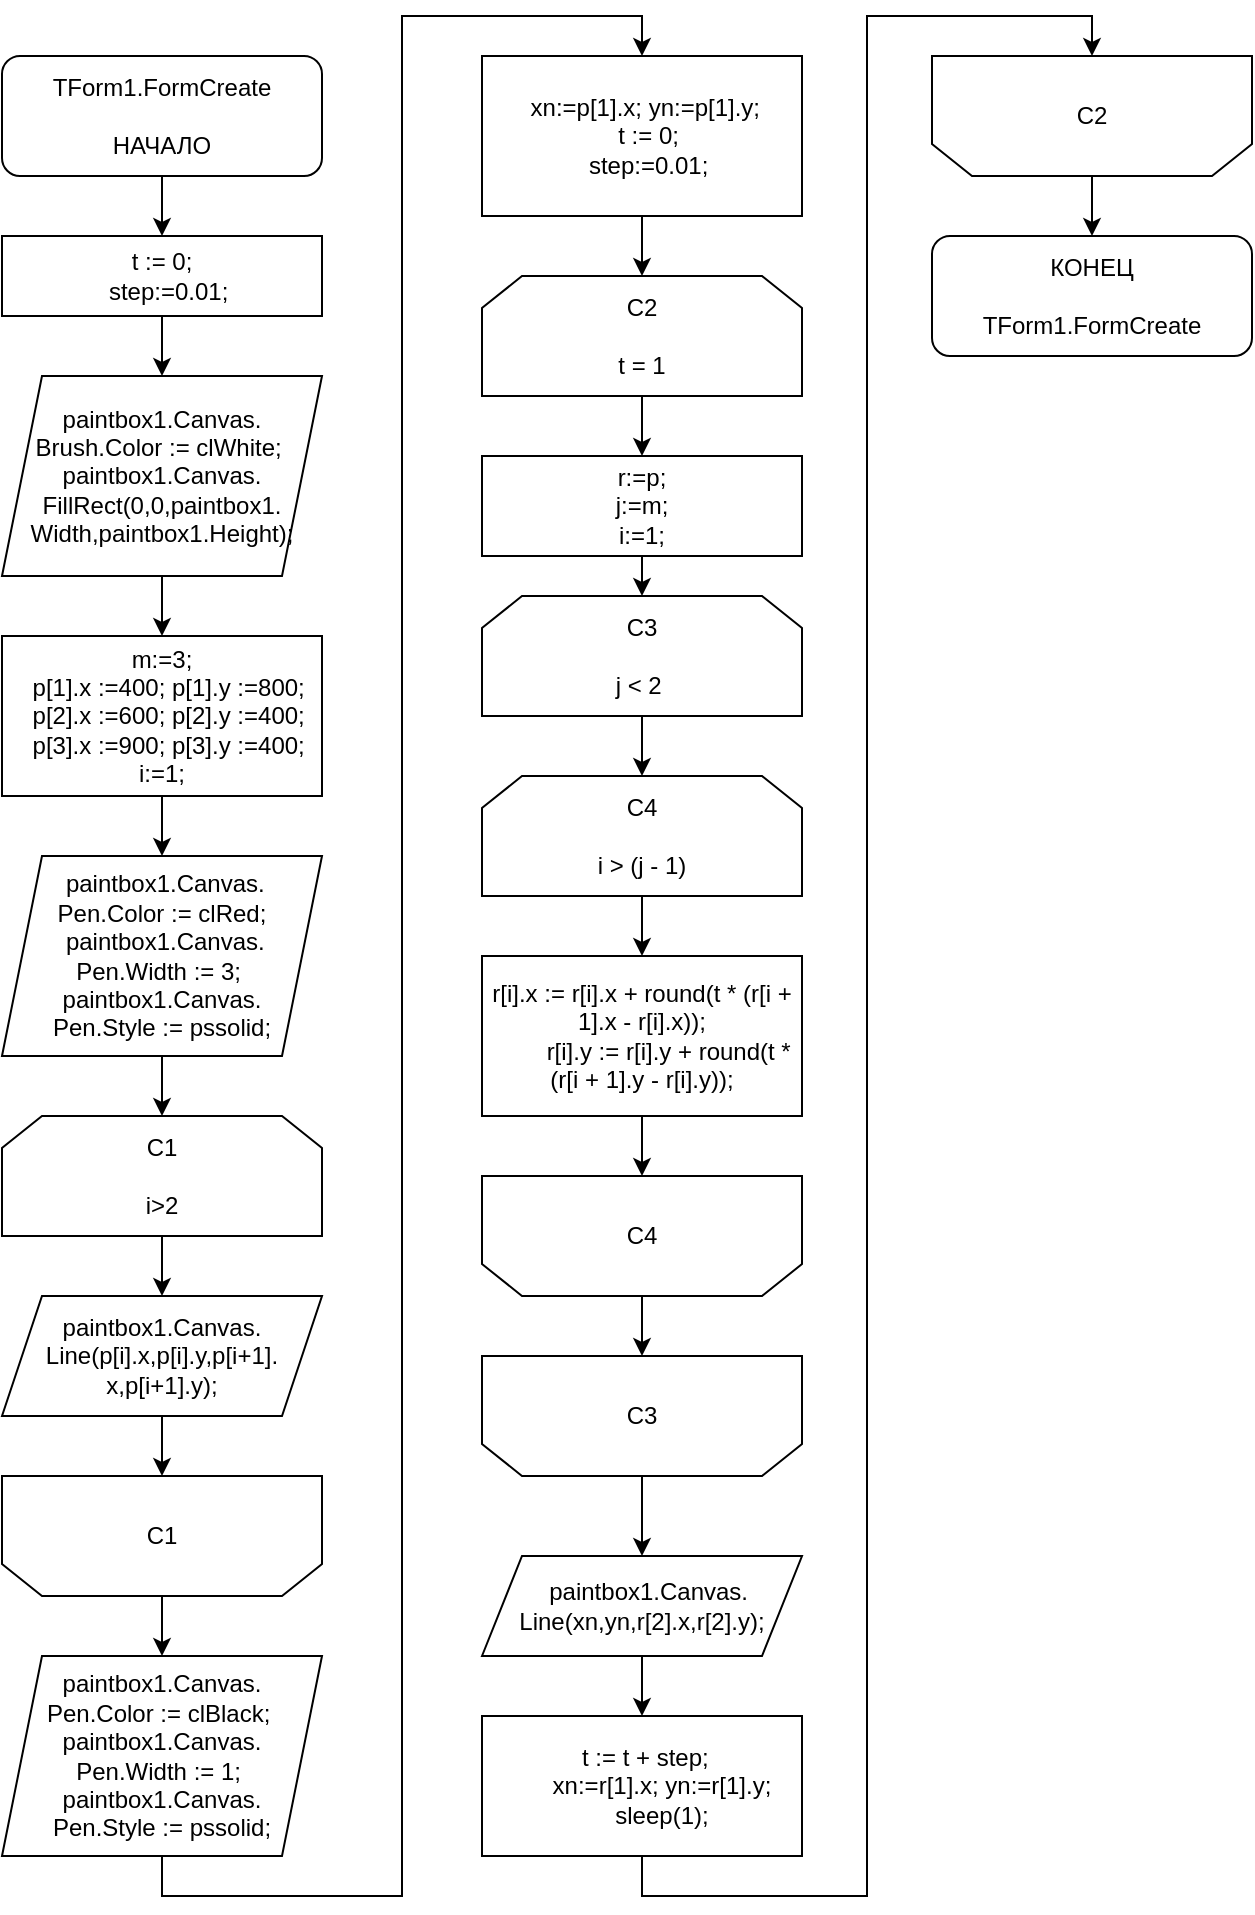 <mxfile version="15.3.7" type="device"><diagram id="P6sfOYv0KryU9EfRjwG9" name="Page-1"><mxGraphModel dx="1673" dy="896" grid="1" gridSize="10" guides="1" tooltips="1" connect="1" arrows="1" fold="1" page="1" pageScale="1" pageWidth="1169" pageHeight="1654" math="0" shadow="0"><root><mxCell id="0"/><mxCell id="1" parent="0"/><mxCell id="ACi8hg1-xIujF1DvHSHJ-3" style="edgeStyle=orthogonalEdgeStyle;rounded=0;orthogonalLoop=1;jettySize=auto;html=1;exitX=0.5;exitY=1;exitDx=0;exitDy=0;entryX=0.5;entryY=0;entryDx=0;entryDy=0;" edge="1" parent="1" source="ACi8hg1-xIujF1DvHSHJ-1" target="ACi8hg1-xIujF1DvHSHJ-2"><mxGeometry relative="1" as="geometry"/></mxCell><mxCell id="ACi8hg1-xIujF1DvHSHJ-1" value="TForm1.FormCreate&lt;br&gt;&lt;br&gt;НАЧАЛО" style="rounded=1;whiteSpace=wrap;html=1;" vertex="1" parent="1"><mxGeometry x="40" y="40" width="160" height="60" as="geometry"/></mxCell><mxCell id="ACi8hg1-xIujF1DvHSHJ-5" style="edgeStyle=orthogonalEdgeStyle;rounded=0;orthogonalLoop=1;jettySize=auto;html=1;exitX=0.5;exitY=1;exitDx=0;exitDy=0;entryX=0.5;entryY=0;entryDx=0;entryDy=0;" edge="1" parent="1" source="ACi8hg1-xIujF1DvHSHJ-2" target="ACi8hg1-xIujF1DvHSHJ-4"><mxGeometry relative="1" as="geometry"/></mxCell><mxCell id="ACi8hg1-xIujF1DvHSHJ-2" value="&lt;div&gt;t := 0;&lt;/div&gt;&lt;div&gt;&amp;nbsp; step:=0.01;&lt;/div&gt;" style="rounded=0;whiteSpace=wrap;html=1;" vertex="1" parent="1"><mxGeometry x="40" y="130" width="160" height="40" as="geometry"/></mxCell><mxCell id="ACi8hg1-xIujF1DvHSHJ-7" style="edgeStyle=orthogonalEdgeStyle;rounded=0;orthogonalLoop=1;jettySize=auto;html=1;exitX=0.5;exitY=1;exitDx=0;exitDy=0;entryX=0.5;entryY=0;entryDx=0;entryDy=0;" edge="1" parent="1" source="ACi8hg1-xIujF1DvHSHJ-4" target="ACi8hg1-xIujF1DvHSHJ-6"><mxGeometry relative="1" as="geometry"/></mxCell><mxCell id="ACi8hg1-xIujF1DvHSHJ-4" value="&lt;div&gt;paintbox1.Canvas.&lt;/div&gt;&lt;div&gt;Brush.&lt;span&gt;Color := clWhite;&lt;/span&gt;&lt;span&gt;&amp;nbsp; paintbox1.Canvas.&lt;/span&gt;&lt;/div&gt;&lt;div&gt;&lt;span&gt;FillRect&lt;/span&gt;&lt;span&gt;(0,0,paintbox1.&lt;/span&gt;&lt;/div&gt;&lt;div&gt;&lt;span&gt;Width,paintbox1.Height);&lt;/span&gt;&lt;/div&gt;" style="shape=parallelogram;perimeter=parallelogramPerimeter;whiteSpace=wrap;html=1;fixedSize=1;" vertex="1" parent="1"><mxGeometry x="40" y="200" width="160" height="100" as="geometry"/></mxCell><mxCell id="ACi8hg1-xIujF1DvHSHJ-9" style="edgeStyle=orthogonalEdgeStyle;rounded=0;orthogonalLoop=1;jettySize=auto;html=1;exitX=0.5;exitY=1;exitDx=0;exitDy=0;entryX=0.5;entryY=0;entryDx=0;entryDy=0;" edge="1" parent="1" source="ACi8hg1-xIujF1DvHSHJ-6" target="ACi8hg1-xIujF1DvHSHJ-8"><mxGeometry relative="1" as="geometry"/></mxCell><mxCell id="ACi8hg1-xIujF1DvHSHJ-6" value="&lt;div&gt;m:=3;&lt;/div&gt;&lt;div&gt;&amp;nbsp; p[1].x :=400; p[1].y :=800;&lt;/div&gt;&lt;div&gt;&amp;nbsp; p[2].x :=600; p[2].y :=400;&lt;/div&gt;&lt;div&gt;&amp;nbsp; p[3].x :=900; p[3].y :=400;&lt;/div&gt;&lt;div&gt;i:=1;&lt;/div&gt;" style="rounded=0;whiteSpace=wrap;html=1;" vertex="1" parent="1"><mxGeometry x="40" y="330" width="160" height="80" as="geometry"/></mxCell><mxCell id="ACi8hg1-xIujF1DvHSHJ-11" style="edgeStyle=orthogonalEdgeStyle;rounded=0;orthogonalLoop=1;jettySize=auto;html=1;exitX=0.5;exitY=1;exitDx=0;exitDy=0;entryX=0.5;entryY=0;entryDx=0;entryDy=0;" edge="1" parent="1" source="ACi8hg1-xIujF1DvHSHJ-8" target="ACi8hg1-xIujF1DvHSHJ-10"><mxGeometry relative="1" as="geometry"/></mxCell><mxCell id="ACi8hg1-xIujF1DvHSHJ-8" value="&lt;div&gt;&amp;nbsp;paintbox1.Canvas.&lt;/div&gt;&lt;div&gt;Pen.Color := clRed;&lt;/div&gt;&lt;div&gt;&amp;nbsp;paintbox1.Canvas.&lt;/div&gt;&lt;div&gt;Pen.Width := 3;&lt;span&gt;&amp;nbsp; paintbox1.Canvas.&lt;/span&gt;&lt;/div&gt;&lt;div&gt;&lt;span&gt;Pen.Style := pssolid;&lt;/span&gt;&lt;/div&gt;" style="shape=parallelogram;perimeter=parallelogramPerimeter;whiteSpace=wrap;html=1;fixedSize=1;" vertex="1" parent="1"><mxGeometry x="40" y="440" width="160" height="100" as="geometry"/></mxCell><mxCell id="ACi8hg1-xIujF1DvHSHJ-13" style="edgeStyle=orthogonalEdgeStyle;rounded=0;orthogonalLoop=1;jettySize=auto;html=1;exitX=0.5;exitY=1;exitDx=0;exitDy=0;entryX=0.5;entryY=0;entryDx=0;entryDy=0;" edge="1" parent="1" source="ACi8hg1-xIujF1DvHSHJ-10" target="ACi8hg1-xIujF1DvHSHJ-12"><mxGeometry relative="1" as="geometry"/></mxCell><mxCell id="ACi8hg1-xIujF1DvHSHJ-10" value="С1&lt;br&gt;&lt;br&gt;i&amp;gt;2" style="shape=loopLimit;whiteSpace=wrap;html=1;" vertex="1" parent="1"><mxGeometry x="40" y="570" width="160" height="60" as="geometry"/></mxCell><mxCell id="ACi8hg1-xIujF1DvHSHJ-15" style="edgeStyle=orthogonalEdgeStyle;rounded=0;orthogonalLoop=1;jettySize=auto;html=1;exitX=0.5;exitY=1;exitDx=0;exitDy=0;entryX=0.5;entryY=1;entryDx=0;entryDy=0;" edge="1" parent="1" source="ACi8hg1-xIujF1DvHSHJ-12" target="ACi8hg1-xIujF1DvHSHJ-14"><mxGeometry relative="1" as="geometry"/></mxCell><mxCell id="ACi8hg1-xIujF1DvHSHJ-12" value="paintbox1.Canvas.&lt;br&gt;Line(p[i].x,p[i].y,p[i+1].&lt;br&gt;x,p[i+1].y);" style="shape=parallelogram;perimeter=parallelogramPerimeter;whiteSpace=wrap;html=1;fixedSize=1;" vertex="1" parent="1"><mxGeometry x="40" y="660" width="160" height="60" as="geometry"/></mxCell><mxCell id="ACi8hg1-xIujF1DvHSHJ-17" style="edgeStyle=orthogonalEdgeStyle;rounded=0;orthogonalLoop=1;jettySize=auto;html=1;exitX=0.5;exitY=0;exitDx=0;exitDy=0;entryX=0.5;entryY=0;entryDx=0;entryDy=0;" edge="1" parent="1" source="ACi8hg1-xIujF1DvHSHJ-14" target="ACi8hg1-xIujF1DvHSHJ-16"><mxGeometry relative="1" as="geometry"/></mxCell><mxCell id="ACi8hg1-xIujF1DvHSHJ-14" value="С1" style="shape=loopLimit;whiteSpace=wrap;html=1;direction=west;" vertex="1" parent="1"><mxGeometry x="40" y="750" width="160" height="60" as="geometry"/></mxCell><mxCell id="ACi8hg1-xIujF1DvHSHJ-19" style="edgeStyle=orthogonalEdgeStyle;rounded=0;orthogonalLoop=1;jettySize=auto;html=1;exitX=0.5;exitY=1;exitDx=0;exitDy=0;entryX=0.5;entryY=0;entryDx=0;entryDy=0;" edge="1" parent="1" source="ACi8hg1-xIujF1DvHSHJ-16" target="ACi8hg1-xIujF1DvHSHJ-18"><mxGeometry relative="1" as="geometry"/></mxCell><mxCell id="ACi8hg1-xIujF1DvHSHJ-16" value="&lt;div&gt;paintbox1.Canvas.&lt;/div&gt;&lt;div&gt;Pen.Color := clBlack;&lt;span&gt;&amp;nbsp; paintbox1.Canvas.&lt;/span&gt;&lt;/div&gt;&lt;div&gt;&lt;span&gt;Pen.Width := 1;&lt;/span&gt;&lt;span&gt;&amp;nbsp; paintbox1.Canvas.&lt;/span&gt;&lt;/div&gt;&lt;div&gt;&lt;span&gt;Pen.Style := pssolid;&lt;/span&gt;&lt;/div&gt;" style="shape=parallelogram;perimeter=parallelogramPerimeter;whiteSpace=wrap;html=1;fixedSize=1;" vertex="1" parent="1"><mxGeometry x="40" y="840" width="160" height="100" as="geometry"/></mxCell><mxCell id="ACi8hg1-xIujF1DvHSHJ-21" style="edgeStyle=orthogonalEdgeStyle;rounded=0;orthogonalLoop=1;jettySize=auto;html=1;exitX=0.5;exitY=1;exitDx=0;exitDy=0;entryX=0.5;entryY=0;entryDx=0;entryDy=0;" edge="1" parent="1" source="ACi8hg1-xIujF1DvHSHJ-18" target="ACi8hg1-xIujF1DvHSHJ-20"><mxGeometry relative="1" as="geometry"/></mxCell><mxCell id="ACi8hg1-xIujF1DvHSHJ-18" value="&lt;div&gt;&amp;nbsp;xn:=p[1].x; yn:=p[1].y;&lt;/div&gt;&lt;div&gt;&amp;nbsp; t := 0;&lt;/div&gt;&lt;div&gt;&amp;nbsp; step:=0.01;&lt;/div&gt;" style="rounded=0;whiteSpace=wrap;html=1;" vertex="1" parent="1"><mxGeometry x="280" y="40" width="160" height="80" as="geometry"/></mxCell><mxCell id="ACi8hg1-xIujF1DvHSHJ-23" style="edgeStyle=orthogonalEdgeStyle;rounded=0;orthogonalLoop=1;jettySize=auto;html=1;exitX=0.5;exitY=1;exitDx=0;exitDy=0;entryX=0.5;entryY=0;entryDx=0;entryDy=0;" edge="1" parent="1" source="ACi8hg1-xIujF1DvHSHJ-20" target="ACi8hg1-xIujF1DvHSHJ-22"><mxGeometry relative="1" as="geometry"/></mxCell><mxCell id="ACi8hg1-xIujF1DvHSHJ-20" value="С2&lt;br&gt;&lt;br&gt;t = 1" style="shape=loopLimit;whiteSpace=wrap;html=1;" vertex="1" parent="1"><mxGeometry x="280" y="150" width="160" height="60" as="geometry"/></mxCell><mxCell id="ACi8hg1-xIujF1DvHSHJ-25" style="edgeStyle=orthogonalEdgeStyle;rounded=0;orthogonalLoop=1;jettySize=auto;html=1;exitX=0.5;exitY=1;exitDx=0;exitDy=0;entryX=0.5;entryY=0;entryDx=0;entryDy=0;" edge="1" parent="1" source="ACi8hg1-xIujF1DvHSHJ-22" target="ACi8hg1-xIujF1DvHSHJ-24"><mxGeometry relative="1" as="geometry"/></mxCell><mxCell id="ACi8hg1-xIujF1DvHSHJ-22" value="r:=p;&lt;br&gt;j:=m;&lt;br&gt;i:=1;" style="rounded=0;whiteSpace=wrap;html=1;" vertex="1" parent="1"><mxGeometry x="280" y="240" width="160" height="50" as="geometry"/></mxCell><mxCell id="ACi8hg1-xIujF1DvHSHJ-27" style="edgeStyle=orthogonalEdgeStyle;rounded=0;orthogonalLoop=1;jettySize=auto;html=1;exitX=0.5;exitY=1;exitDx=0;exitDy=0;entryX=0.5;entryY=0;entryDx=0;entryDy=0;" edge="1" parent="1" source="ACi8hg1-xIujF1DvHSHJ-24" target="ACi8hg1-xIujF1DvHSHJ-26"><mxGeometry relative="1" as="geometry"/></mxCell><mxCell id="ACi8hg1-xIujF1DvHSHJ-24" value="С3&lt;br&gt;&lt;br&gt;j &amp;lt; 2&amp;nbsp;" style="shape=loopLimit;whiteSpace=wrap;html=1;" vertex="1" parent="1"><mxGeometry x="280" y="310" width="160" height="60" as="geometry"/></mxCell><mxCell id="ACi8hg1-xIujF1DvHSHJ-29" style="edgeStyle=orthogonalEdgeStyle;rounded=0;orthogonalLoop=1;jettySize=auto;html=1;exitX=0.5;exitY=1;exitDx=0;exitDy=0;entryX=0.5;entryY=0;entryDx=0;entryDy=0;" edge="1" parent="1" source="ACi8hg1-xIujF1DvHSHJ-26" target="ACi8hg1-xIujF1DvHSHJ-28"><mxGeometry relative="1" as="geometry"/></mxCell><mxCell id="ACi8hg1-xIujF1DvHSHJ-26" value="С4&lt;br&gt;&lt;br&gt;i &amp;gt; (j - 1)" style="shape=loopLimit;whiteSpace=wrap;html=1;" vertex="1" parent="1"><mxGeometry x="280" y="400" width="160" height="60" as="geometry"/></mxCell><mxCell id="ACi8hg1-xIujF1DvHSHJ-31" style="edgeStyle=orthogonalEdgeStyle;rounded=0;orthogonalLoop=1;jettySize=auto;html=1;exitX=0.5;exitY=1;exitDx=0;exitDy=0;entryX=0.5;entryY=1;entryDx=0;entryDy=0;" edge="1" parent="1" source="ACi8hg1-xIujF1DvHSHJ-28" target="ACi8hg1-xIujF1DvHSHJ-30"><mxGeometry relative="1" as="geometry"><mxPoint x="359.941" y="590" as="targetPoint"/></mxGeometry></mxCell><mxCell id="ACi8hg1-xIujF1DvHSHJ-28" value="&lt;div&gt;r[i].x := r[i].x + round(t * (r[i + 1].x - r[i].x));&lt;/div&gt;&lt;div&gt;&amp;nbsp; &amp;nbsp; &amp;nbsp; &amp;nbsp; r[i].y := r[i].y + round(t * (r[i + 1].y - r[i].y));&lt;/div&gt;" style="rounded=0;whiteSpace=wrap;html=1;" vertex="1" parent="1"><mxGeometry x="280" y="490" width="160" height="80" as="geometry"/></mxCell><mxCell id="ACi8hg1-xIujF1DvHSHJ-34" style="edgeStyle=orthogonalEdgeStyle;rounded=0;orthogonalLoop=1;jettySize=auto;html=1;exitX=0.5;exitY=0;exitDx=0;exitDy=0;entryX=0.5;entryY=1;entryDx=0;entryDy=0;" edge="1" parent="1" source="ACi8hg1-xIujF1DvHSHJ-30" target="ACi8hg1-xIujF1DvHSHJ-33"><mxGeometry relative="1" as="geometry"/></mxCell><mxCell id="ACi8hg1-xIujF1DvHSHJ-30" value="С4" style="shape=loopLimit;whiteSpace=wrap;html=1;direction=west;" vertex="1" parent="1"><mxGeometry x="280" y="600" width="160" height="60" as="geometry"/></mxCell><mxCell id="ACi8hg1-xIujF1DvHSHJ-37" style="edgeStyle=orthogonalEdgeStyle;rounded=0;orthogonalLoop=1;jettySize=auto;html=1;exitX=0.5;exitY=1;exitDx=0;exitDy=0;entryX=0.5;entryY=0;entryDx=0;entryDy=0;" edge="1" parent="1" source="ACi8hg1-xIujF1DvHSHJ-32" target="ACi8hg1-xIujF1DvHSHJ-36"><mxGeometry relative="1" as="geometry"/></mxCell><mxCell id="ACi8hg1-xIujF1DvHSHJ-32" value="&amp;nbsp; paintbox1.Canvas.&lt;br&gt;Line(xn,yn,r[2].x,r[2].y);" style="shape=parallelogram;perimeter=parallelogramPerimeter;whiteSpace=wrap;html=1;fixedSize=1;" vertex="1" parent="1"><mxGeometry x="280" y="790" width="160" height="50" as="geometry"/></mxCell><mxCell id="ACi8hg1-xIujF1DvHSHJ-35" style="edgeStyle=orthogonalEdgeStyle;rounded=0;orthogonalLoop=1;jettySize=auto;html=1;exitX=0.5;exitY=0;exitDx=0;exitDy=0;entryX=0.5;entryY=0;entryDx=0;entryDy=0;" edge="1" parent="1" source="ACi8hg1-xIujF1DvHSHJ-33" target="ACi8hg1-xIujF1DvHSHJ-32"><mxGeometry relative="1" as="geometry"/></mxCell><mxCell id="ACi8hg1-xIujF1DvHSHJ-33" value="С3" style="shape=loopLimit;whiteSpace=wrap;html=1;direction=west;" vertex="1" parent="1"><mxGeometry x="280" y="690" width="160" height="60" as="geometry"/></mxCell><mxCell id="ACi8hg1-xIujF1DvHSHJ-39" style="edgeStyle=orthogonalEdgeStyle;rounded=0;orthogonalLoop=1;jettySize=auto;html=1;exitX=0.5;exitY=1;exitDx=0;exitDy=0;entryX=0.5;entryY=1;entryDx=0;entryDy=0;" edge="1" parent="1" source="ACi8hg1-xIujF1DvHSHJ-36" target="ACi8hg1-xIujF1DvHSHJ-38"><mxGeometry relative="1" as="geometry"/></mxCell><mxCell id="ACi8hg1-xIujF1DvHSHJ-36" value="&lt;div&gt;&amp;nbsp;t := t + step;&lt;/div&gt;&lt;div&gt;&amp;nbsp; &amp;nbsp; &amp;nbsp; xn:=r[1].x; yn:=r[1].y;&lt;/div&gt;&lt;div&gt;&amp;nbsp; &amp;nbsp; &amp;nbsp; sleep(1);&lt;/div&gt;" style="rounded=0;whiteSpace=wrap;html=1;" vertex="1" parent="1"><mxGeometry x="280" y="870" width="160" height="70" as="geometry"/></mxCell><mxCell id="ACi8hg1-xIujF1DvHSHJ-41" style="edgeStyle=orthogonalEdgeStyle;rounded=0;orthogonalLoop=1;jettySize=auto;html=1;exitX=0.5;exitY=0;exitDx=0;exitDy=0;entryX=0.5;entryY=1;entryDx=0;entryDy=0;" edge="1" parent="1" source="ACi8hg1-xIujF1DvHSHJ-38" target="ACi8hg1-xIujF1DvHSHJ-40"><mxGeometry relative="1" as="geometry"/></mxCell><mxCell id="ACi8hg1-xIujF1DvHSHJ-38" value="С2" style="shape=loopLimit;whiteSpace=wrap;html=1;direction=west;" vertex="1" parent="1"><mxGeometry x="505" y="40" width="160" height="60" as="geometry"/></mxCell><mxCell id="ACi8hg1-xIujF1DvHSHJ-40" value="КОНЕЦ&lt;br&gt;&lt;br&gt;TForm1.FormCreate" style="rounded=1;whiteSpace=wrap;html=1;direction=west;" vertex="1" parent="1"><mxGeometry x="505" y="130" width="160" height="60" as="geometry"/></mxCell></root></mxGraphModel></diagram></mxfile>